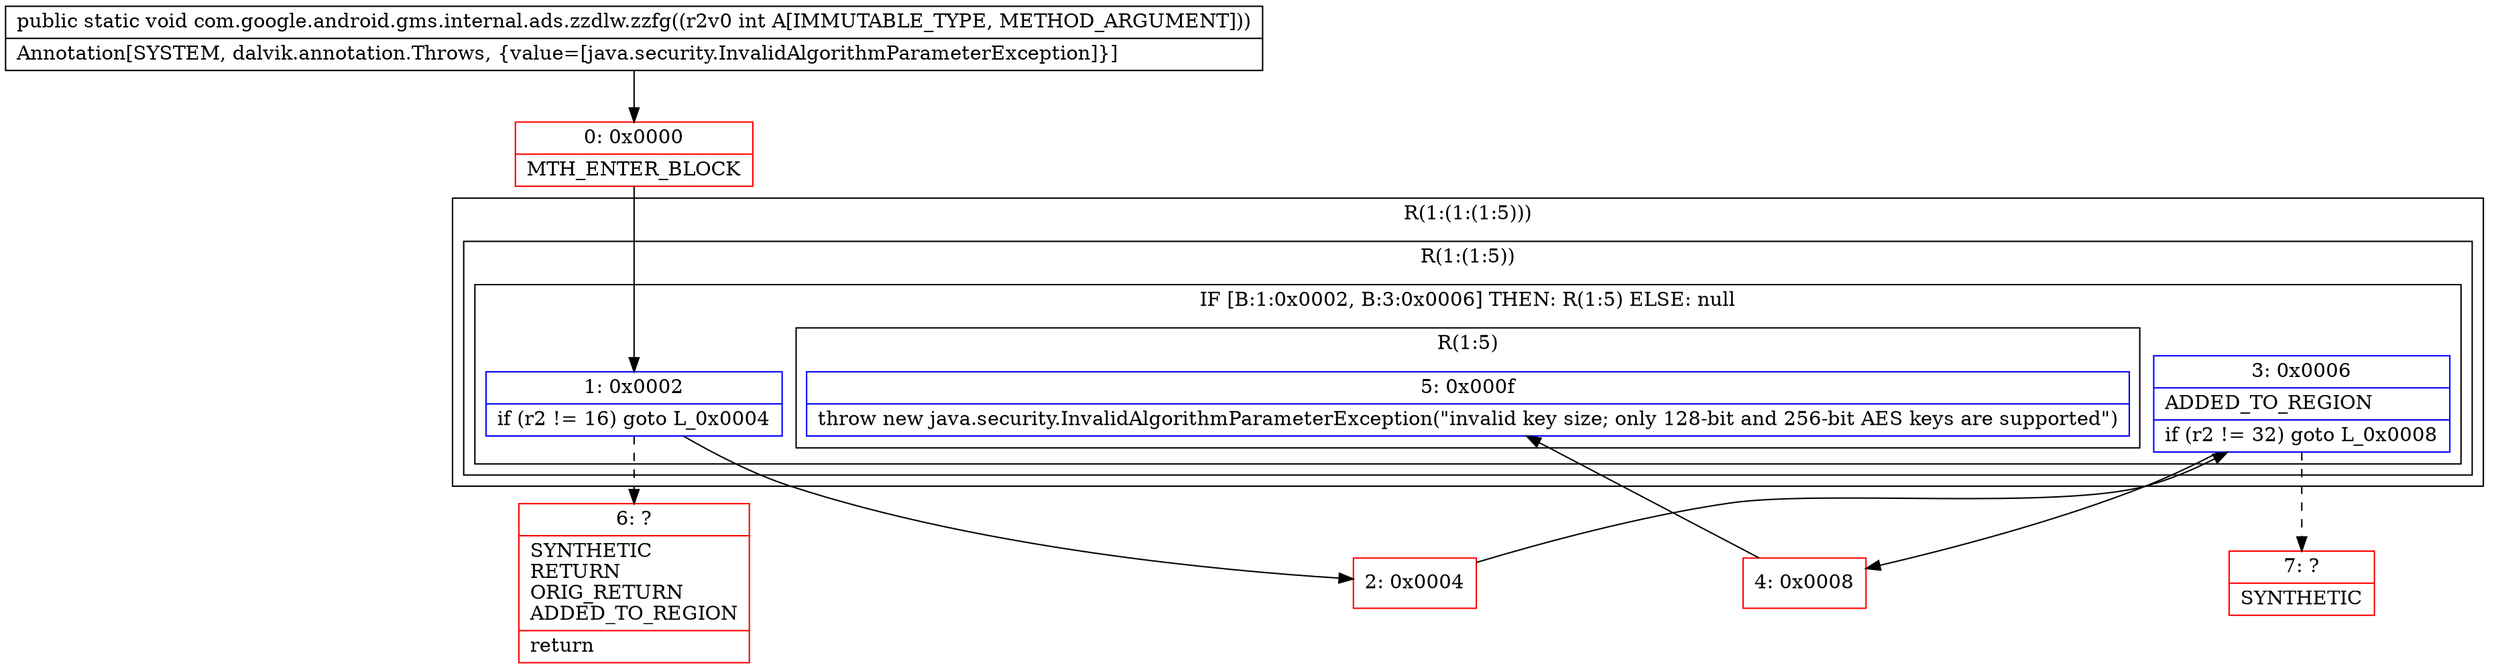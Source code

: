 digraph "CFG forcom.google.android.gms.internal.ads.zzdlw.zzfg(I)V" {
subgraph cluster_Region_816175175 {
label = "R(1:(1:(1:5)))";
node [shape=record,color=blue];
subgraph cluster_Region_884214207 {
label = "R(1:(1:5))";
node [shape=record,color=blue];
subgraph cluster_IfRegion_776722585 {
label = "IF [B:1:0x0002, B:3:0x0006] THEN: R(1:5) ELSE: null";
node [shape=record,color=blue];
Node_1 [shape=record,label="{1\:\ 0x0002|if (r2 != 16) goto L_0x0004\l}"];
Node_3 [shape=record,label="{3\:\ 0x0006|ADDED_TO_REGION\l|if (r2 != 32) goto L_0x0008\l}"];
subgraph cluster_Region_1875407789 {
label = "R(1:5)";
node [shape=record,color=blue];
Node_5 [shape=record,label="{5\:\ 0x000f|throw new java.security.InvalidAlgorithmParameterException(\"invalid key size; only 128\-bit and 256\-bit AES keys are supported\")\l}"];
}
}
}
}
Node_0 [shape=record,color=red,label="{0\:\ 0x0000|MTH_ENTER_BLOCK\l}"];
Node_2 [shape=record,color=red,label="{2\:\ 0x0004}"];
Node_4 [shape=record,color=red,label="{4\:\ 0x0008}"];
Node_6 [shape=record,color=red,label="{6\:\ ?|SYNTHETIC\lRETURN\lORIG_RETURN\lADDED_TO_REGION\l|return\l}"];
Node_7 [shape=record,color=red,label="{7\:\ ?|SYNTHETIC\l}"];
MethodNode[shape=record,label="{public static void com.google.android.gms.internal.ads.zzdlw.zzfg((r2v0 int A[IMMUTABLE_TYPE, METHOD_ARGUMENT]))  | Annotation[SYSTEM, dalvik.annotation.Throws, \{value=[java.security.InvalidAlgorithmParameterException]\}]\l}"];
MethodNode -> Node_0;
Node_1 -> Node_2;
Node_1 -> Node_6[style=dashed];
Node_3 -> Node_4;
Node_3 -> Node_7[style=dashed];
Node_0 -> Node_1;
Node_2 -> Node_3;
Node_4 -> Node_5;
}

